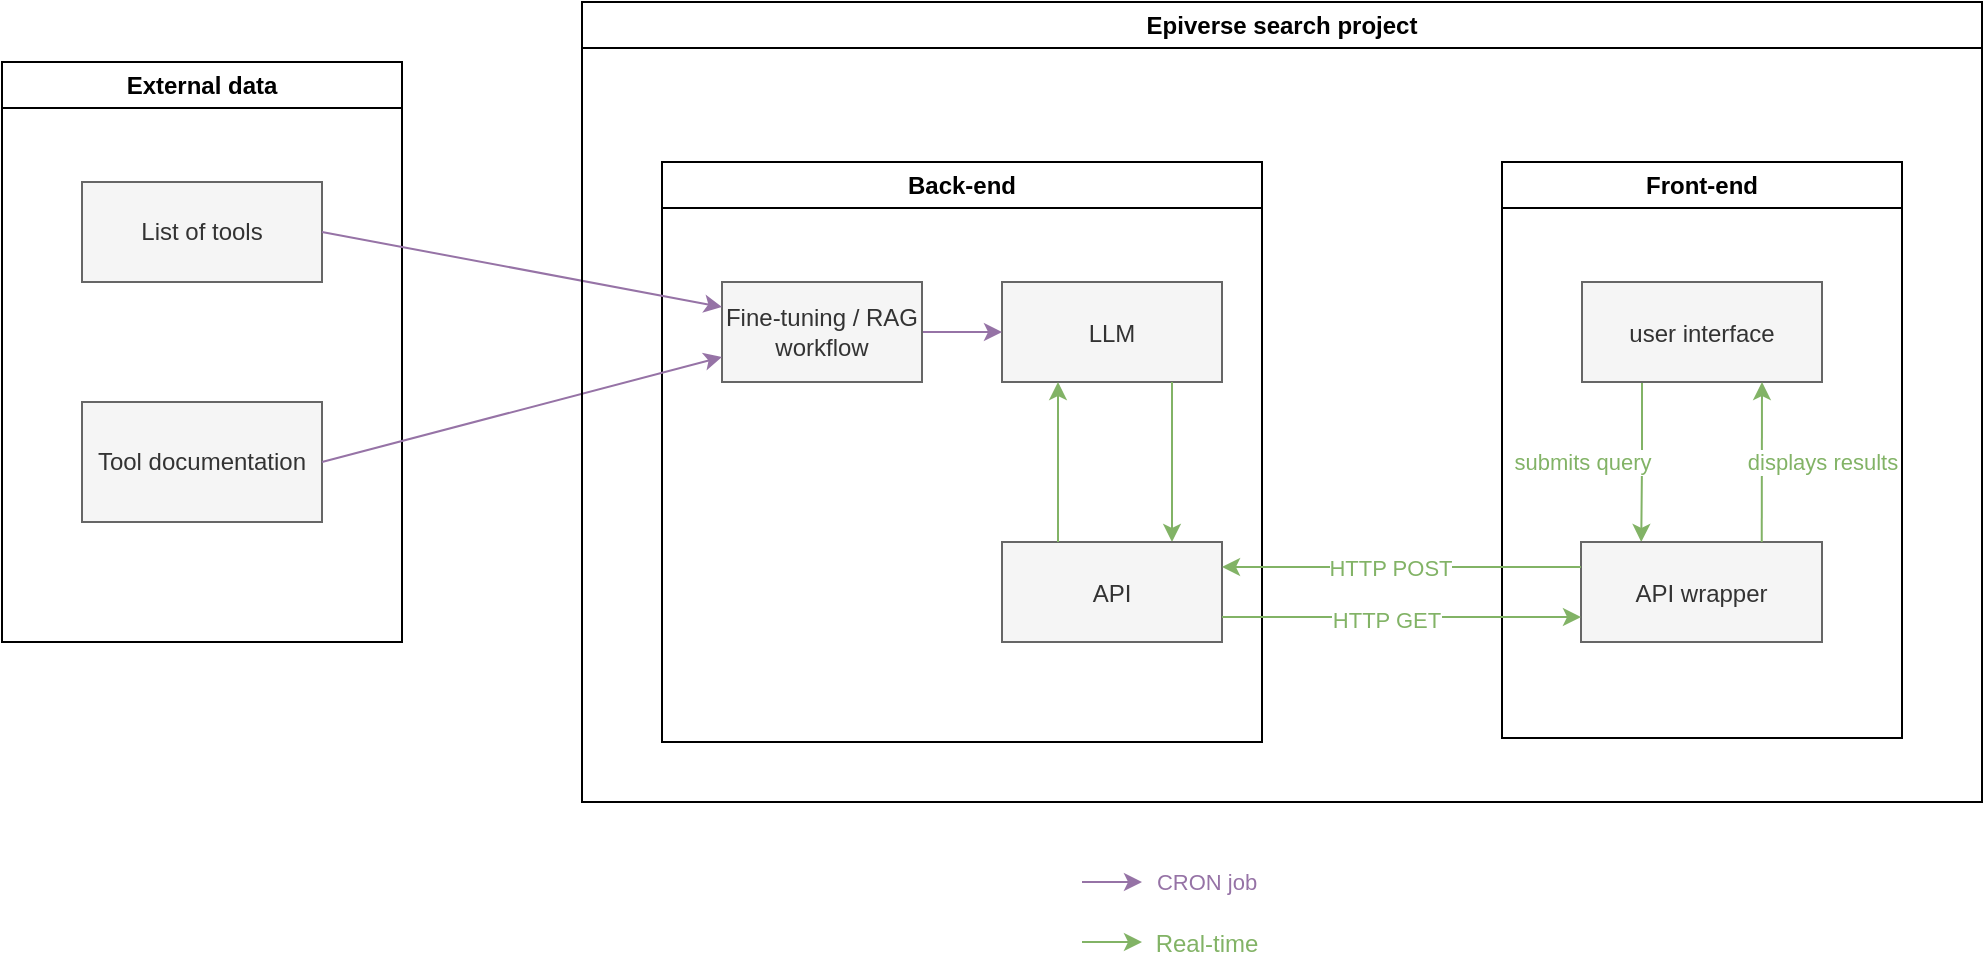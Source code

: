 <mxfile version="24.3.0" type="device">
  <diagram name="Page-1" id="e7e014a7-5840-1c2e-5031-d8a46d1fe8dd">
    <mxGraphModel dx="1257" dy="726" grid="1" gridSize="10" guides="1" tooltips="1" connect="1" arrows="1" fold="1" page="1" pageScale="1" pageWidth="1169" pageHeight="826" background="none" math="0" shadow="0">
      <root>
        <mxCell id="0" />
        <mxCell id="1" parent="0" />
        <mxCell id="2" value="Back-end" style="swimlane;whiteSpace=wrap" parent="1" vertex="1">
          <mxGeometry x="380" y="410" width="300" height="290" as="geometry" />
        </mxCell>
        <mxCell id="8" value="LLM" style="fillColor=#f5f5f5;strokeColor=#666666;fontColor=#333333;" parent="2" vertex="1">
          <mxGeometry x="170" y="60" width="110" height="50" as="geometry" />
        </mxCell>
        <mxCell id="fis4cy7Ej7IjJM2nT0fo-86" value="" style="edgeStyle=orthogonalEdgeStyle;rounded=0;orthogonalLoop=1;jettySize=auto;html=1;exitX=0.5;exitY=1;exitDx=0;exitDy=0;entryX=0.5;entryY=0;entryDx=0;entryDy=0;fillColor=#d5e8d4;strokeColor=#82b366;" edge="1" parent="2">
          <mxGeometry relative="1" as="geometry">
            <mxPoint x="255" y="110" as="sourcePoint" />
            <mxPoint x="255" y="190" as="targetPoint" />
          </mxGeometry>
        </mxCell>
        <mxCell id="10" value="API" style="fillColor=#f5f5f5;strokeColor=#666666;fontColor=#333333;" parent="2" vertex="1">
          <mxGeometry x="170" y="190" width="110" height="50" as="geometry" />
        </mxCell>
        <mxCell id="fis4cy7Ej7IjJM2nT0fo-84" style="edgeStyle=orthogonalEdgeStyle;rounded=0;orthogonalLoop=1;jettySize=auto;html=1;entryX=0;entryY=0.5;entryDx=0;entryDy=0;fillColor=#e1d5e7;strokeColor=#9673a6;" edge="1" parent="2" source="fis4cy7Ej7IjJM2nT0fo-83" target="8">
          <mxGeometry relative="1" as="geometry" />
        </mxCell>
        <mxCell id="fis4cy7Ej7IjJM2nT0fo-83" value="Fine-tuning / RAG workflow" style="rounded=0;whiteSpace=wrap;html=1;fillColor=#f5f5f5;fontColor=#333333;strokeColor=#666666;" vertex="1" parent="2">
          <mxGeometry x="30" y="60" width="100" height="50" as="geometry" />
        </mxCell>
        <mxCell id="fis4cy7Ej7IjJM2nT0fo-88" value="" style="edgeStyle=orthogonalEdgeStyle;rounded=0;orthogonalLoop=1;jettySize=auto;html=1;fillColor=#d5e8d4;strokeColor=#82b366;" edge="1" parent="2">
          <mxGeometry relative="1" as="geometry">
            <mxPoint x="198" y="190" as="sourcePoint" />
            <mxPoint x="198" y="110" as="targetPoint" />
          </mxGeometry>
        </mxCell>
        <mxCell id="3" value="Front-end" style="swimlane;whiteSpace=wrap" parent="1" vertex="1">
          <mxGeometry x="800" y="410" width="200" height="288" as="geometry" />
        </mxCell>
        <mxCell id="fis4cy7Ej7IjJM2nT0fo-42" value="&lt;font color=&quot;#82b366&quot;&gt;submits query&lt;/font&gt;" style="edgeStyle=orthogonalEdgeStyle;rounded=0;orthogonalLoop=1;jettySize=auto;html=1;exitX=0.25;exitY=1;exitDx=0;exitDy=0;entryX=0.25;entryY=0;entryDx=0;entryDy=0;strokeColor=#82B366;" edge="1" parent="3" source="15" target="fis4cy7Ej7IjJM2nT0fo-41">
          <mxGeometry x="0.012" y="-30" relative="1" as="geometry">
            <mxPoint x="95" y="130" as="sourcePoint" />
            <mxPoint x="95" y="184" as="targetPoint" />
            <mxPoint as="offset" />
          </mxGeometry>
        </mxCell>
        <mxCell id="15" value="user interface" style="fillColor=#f5f5f5;fontColor=#333333;strokeColor=#666666;" parent="3" vertex="1">
          <mxGeometry x="40" y="60" width="120" height="50" as="geometry" />
        </mxCell>
        <mxCell id="fis4cy7Ej7IjJM2nT0fo-41" value="API wrapper" style="fillColor=#f5f5f5;fontColor=#333333;strokeColor=#666666;" vertex="1" parent="3">
          <mxGeometry x="39.5" y="190" width="120.5" height="50" as="geometry" />
        </mxCell>
        <mxCell id="fis4cy7Ej7IjJM2nT0fo-49" value="&lt;font color=&quot;#82b366&quot;&gt;displays results&lt;/font&gt;" style="endArrow=classic;html=1;rounded=0;exitX=0.75;exitY=0;exitDx=0;exitDy=0;entryX=0.75;entryY=1;entryDx=0;entryDy=0;strokeColor=#82B366;" edge="1" parent="3" source="fis4cy7Ej7IjJM2nT0fo-41" target="15">
          <mxGeometry y="-30" width="50" height="50" relative="1" as="geometry">
            <mxPoint x="-140" y="210" as="sourcePoint" />
            <mxPoint x="-90" y="160" as="targetPoint" />
            <mxPoint as="offset" />
          </mxGeometry>
        </mxCell>
        <mxCell id="fis4cy7Ej7IjJM2nT0fo-50" value="" style="endArrow=classic;html=1;rounded=0;entryX=1;entryY=0.25;entryDx=0;entryDy=0;fillColor=#d5e8d4;strokeColor=#82B366;exitX=0;exitY=0.25;exitDx=0;exitDy=0;" edge="1" parent="1" source="fis4cy7Ej7IjJM2nT0fo-41" target="10">
          <mxGeometry width="50" height="50" relative="1" as="geometry">
            <mxPoint x="870" y="610" as="sourcePoint" />
            <mxPoint x="640.33" y="620.02" as="targetPoint" />
            <Array as="points" />
          </mxGeometry>
        </mxCell>
        <mxCell id="fis4cy7Ej7IjJM2nT0fo-51" value="HTTP POST" style="edgeLabel;html=1;align=center;verticalAlign=middle;resizable=0;points=[];fontColor=#82B366;" vertex="1" connectable="0" parent="fis4cy7Ej7IjJM2nT0fo-50">
          <mxGeometry x="-0.726" y="-1" relative="1" as="geometry">
            <mxPoint x="-71" y="1" as="offset" />
          </mxGeometry>
        </mxCell>
        <mxCell id="fis4cy7Ej7IjJM2nT0fo-52" value="" style="endArrow=classic;html=1;rounded=0;entryX=0;entryY=0.75;entryDx=0;entryDy=0;exitX=1;exitY=0.75;exitDx=0;exitDy=0;fillColor=#d5e8d4;strokeColor=#82b366;" edge="1" parent="1" source="10" target="fis4cy7Ej7IjJM2nT0fo-41">
          <mxGeometry width="50" height="50" relative="1" as="geometry">
            <mxPoint x="640" y="640" as="sourcePoint" />
            <mxPoint x="1020" y="640" as="targetPoint" />
            <Array as="points" />
          </mxGeometry>
        </mxCell>
        <mxCell id="fis4cy7Ej7IjJM2nT0fo-53" value="HTTP GET" style="edgeLabel;html=1;align=center;verticalAlign=middle;resizable=0;points=[];fontColor=#82B366;" vertex="1" connectable="0" parent="fis4cy7Ej7IjJM2nT0fo-52">
          <mxGeometry x="0.841" relative="1" as="geometry">
            <mxPoint x="-83" y="1" as="offset" />
          </mxGeometry>
        </mxCell>
        <mxCell id="fis4cy7Ej7IjJM2nT0fo-65" value="External data" style="swimlane;whiteSpace=wrap;html=1;" vertex="1" parent="1">
          <mxGeometry x="50" y="360" width="200" height="290" as="geometry" />
        </mxCell>
        <mxCell id="fis4cy7Ej7IjJM2nT0fo-66" value="List of tools" style="rounded=0;whiteSpace=wrap;html=1;fillColor=#f5f5f5;fontColor=#333333;strokeColor=#666666;" vertex="1" parent="fis4cy7Ej7IjJM2nT0fo-65">
          <mxGeometry x="40" y="60" width="120" height="50" as="geometry" />
        </mxCell>
        <mxCell id="fis4cy7Ej7IjJM2nT0fo-78" value="Tool documentation" style="rounded=0;whiteSpace=wrap;html=1;fillColor=#f5f5f5;fontColor=#333333;strokeColor=#666666;" vertex="1" parent="fis4cy7Ej7IjJM2nT0fo-65">
          <mxGeometry x="40" y="170" width="120" height="60" as="geometry" />
        </mxCell>
        <mxCell id="fis4cy7Ej7IjJM2nT0fo-70" value="" style="endArrow=classic;html=1;rounded=0;exitX=1;exitY=0.5;exitDx=0;exitDy=0;fillColor=#e1d5e7;strokeColor=#9673A6;entryX=0;entryY=0.25;entryDx=0;entryDy=0;" edge="1" parent="1" source="fis4cy7Ej7IjJM2nT0fo-66" target="fis4cy7Ej7IjJM2nT0fo-83">
          <mxGeometry width="50" height="50" relative="1" as="geometry">
            <mxPoint x="370" y="580" as="sourcePoint" />
            <mxPoint x="410" y="490" as="targetPoint" />
          </mxGeometry>
        </mxCell>
        <mxCell id="fis4cy7Ej7IjJM2nT0fo-73" value="CRON job" style="edgeLabel;html=1;align=center;verticalAlign=middle;resizable=0;points=[];fontColor=#9673A6;" vertex="1" connectable="0" parent="fis4cy7Ej7IjJM2nT0fo-70">
          <mxGeometry x="-0.024" y="-2" relative="1" as="geometry">
            <mxPoint x="344" y="304" as="offset" />
          </mxGeometry>
        </mxCell>
        <mxCell id="fis4cy7Ej7IjJM2nT0fo-74" value="" style="endArrow=classic;html=1;rounded=0;strokeColor=#82B366;" edge="1" parent="1">
          <mxGeometry width="50" height="50" relative="1" as="geometry">
            <mxPoint x="590" y="800" as="sourcePoint" />
            <mxPoint x="620" y="800" as="targetPoint" />
          </mxGeometry>
        </mxCell>
        <mxCell id="fis4cy7Ej7IjJM2nT0fo-76" value="Real-time" style="text;html=1;align=center;verticalAlign=middle;resizable=0;points=[];autosize=1;strokeColor=none;fillColor=none;fontColor=#82B366;" vertex="1" parent="1">
          <mxGeometry x="617" y="786" width="70" height="30" as="geometry" />
        </mxCell>
        <mxCell id="fis4cy7Ej7IjJM2nT0fo-79" value="" style="endArrow=classic;html=1;rounded=0;exitX=1;exitY=0.5;exitDx=0;exitDy=0;fillColor=#e1d5e7;strokeColor=#9673a6;entryX=0;entryY=0.75;entryDx=0;entryDy=0;" edge="1" parent="1" source="fis4cy7Ej7IjJM2nT0fo-78" target="fis4cy7Ej7IjJM2nT0fo-83">
          <mxGeometry width="50" height="50" relative="1" as="geometry">
            <mxPoint x="360" y="580" as="sourcePoint" />
            <mxPoint x="410" y="510" as="targetPoint" />
          </mxGeometry>
        </mxCell>
        <mxCell id="fis4cy7Ej7IjJM2nT0fo-81" value="" style="endArrow=classic;html=1;rounded=0;fillColor=#e1d5e7;strokeColor=#9673A6;" edge="1" parent="1">
          <mxGeometry width="50" height="50" relative="1" as="geometry">
            <mxPoint x="590" y="770" as="sourcePoint" />
            <mxPoint x="620" y="770" as="targetPoint" />
          </mxGeometry>
        </mxCell>
        <mxCell id="fis4cy7Ej7IjJM2nT0fo-85" value="Epiverse search project" style="swimlane;whiteSpace=wrap;html=1;" vertex="1" parent="1">
          <mxGeometry x="340" y="330" width="700" height="400" as="geometry" />
        </mxCell>
      </root>
    </mxGraphModel>
  </diagram>
</mxfile>

